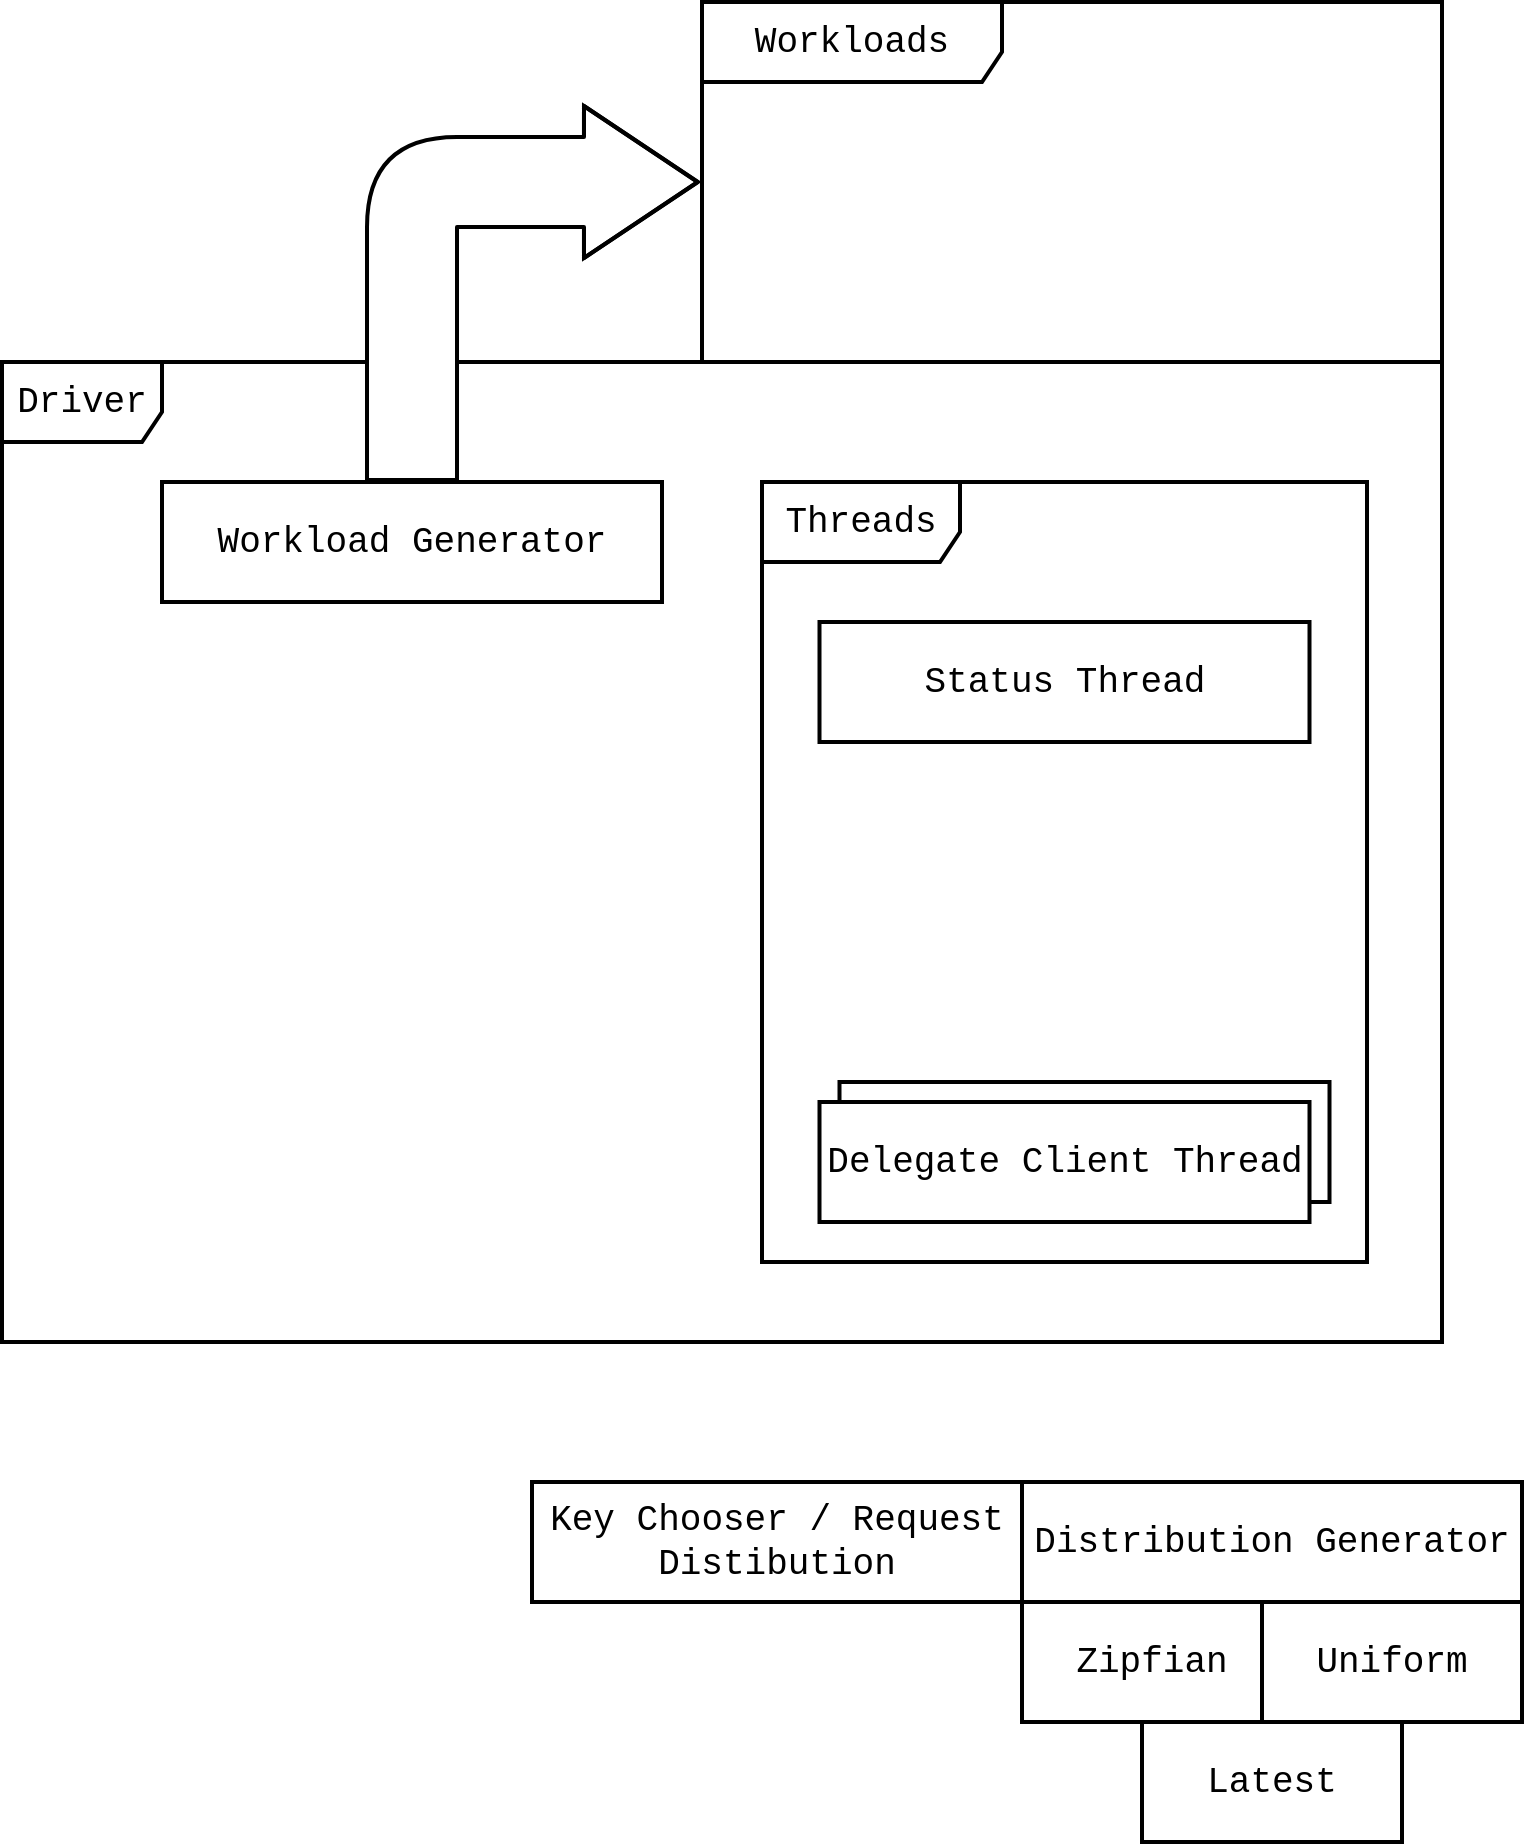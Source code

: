 <mxfile version="13.6.10" type="github">
  <diagram id="pOonJXKXdqX5Wi59BkSP" name="Page-1">
    <mxGraphModel dx="1422" dy="1903" grid="1" gridSize="10" guides="1" tooltips="1" connect="1" arrows="1" fold="1" page="1" pageScale="1" pageWidth="850" pageHeight="1100" math="0" shadow="0">
      <root>
        <mxCell id="0" />
        <mxCell id="1" parent="0" />
        <mxCell id="PL5TwtShoDvxXe4F9321-24" value="&lt;font style=&quot;font-size: 18px&quot;&gt;Workloads&lt;/font&gt;" style="shape=umlFrame;whiteSpace=wrap;html=1;strokeWidth=2;fontFamily=Courier New;width=150;height=40;" vertex="1" parent="1">
          <mxGeometry x="390" y="-10" width="370" height="180" as="geometry" />
        </mxCell>
        <mxCell id="PL5TwtShoDvxXe4F9321-1" value="&lt;font style=&quot;font-size: 18px&quot;&gt;Driver&lt;/font&gt;" style="shape=umlFrame;whiteSpace=wrap;html=1;strokeWidth=2;fontFamily=Courier New;width=80;height=40;" vertex="1" parent="1">
          <mxGeometry x="40" y="170" width="720" height="490" as="geometry" />
        </mxCell>
        <mxCell id="PL5TwtShoDvxXe4F9321-26" style="orthogonalLoop=1;jettySize=auto;html=1;exitX=0.5;exitY=0;exitDx=0;exitDy=0;entryX=-0.003;entryY=0.5;entryDx=0;entryDy=0;entryPerimeter=0;shadow=0;endArrow=block;endFill=1;strokeColor=#000000;strokeWidth=2;fillColor=#ffffff;fontFamily=Courier New;fontSize=18;edgeStyle=orthogonalEdgeStyle;curved=1;shape=flexArrow;width=44;endSize=18.3;endWidth=29;" edge="1" parent="1" source="PL5TwtShoDvxXe4F9321-3" target="PL5TwtShoDvxXe4F9321-24">
          <mxGeometry relative="1" as="geometry">
            <Array as="points">
              <mxPoint x="245" y="80" />
            </Array>
          </mxGeometry>
        </mxCell>
        <mxCell id="PL5TwtShoDvxXe4F9321-3" value="Workload Generator" style="rounded=0;whiteSpace=wrap;html=1;strokeWidth=2;fontFamily=Courier New;fontSize=18;" vertex="1" parent="1">
          <mxGeometry x="120" y="230" width="250" height="60" as="geometry" />
        </mxCell>
        <mxCell id="PL5TwtShoDvxXe4F9321-5" value="Key Chooser / Request Distibution" style="rounded=0;whiteSpace=wrap;html=1;strokeWidth=2;fontFamily=Courier New;fontSize=18;" vertex="1" parent="1">
          <mxGeometry x="305" y="730" width="245" height="60" as="geometry" />
        </mxCell>
        <mxCell id="PL5TwtShoDvxXe4F9321-6" value="Zipfian" style="rounded=0;whiteSpace=wrap;html=1;strokeWidth=2;fontFamily=Courier New;fontSize=18;" vertex="1" parent="1">
          <mxGeometry x="550" y="790" width="130" height="60" as="geometry" />
        </mxCell>
        <mxCell id="PL5TwtShoDvxXe4F9321-7" value="Uniform" style="rounded=0;whiteSpace=wrap;html=1;strokeWidth=2;fontFamily=Courier New;fontSize=18;" vertex="1" parent="1">
          <mxGeometry x="670" y="790" width="130" height="60" as="geometry" />
        </mxCell>
        <mxCell id="PL5TwtShoDvxXe4F9321-8" value="Latest" style="rounded=0;whiteSpace=wrap;html=1;strokeWidth=2;fontFamily=Courier New;fontSize=18;" vertex="1" parent="1">
          <mxGeometry x="610" y="850" width="130" height="60" as="geometry" />
        </mxCell>
        <mxCell id="PL5TwtShoDvxXe4F9321-9" value="Distribution Generator" style="rounded=0;whiteSpace=wrap;html=1;strokeWidth=2;fontFamily=Courier New;fontSize=18;" vertex="1" parent="1">
          <mxGeometry x="550" y="730" width="250" height="60" as="geometry" />
        </mxCell>
        <mxCell id="PL5TwtShoDvxXe4F9321-14" value="" style="group" vertex="1" connectable="0" parent="1">
          <mxGeometry x="420" y="230" width="302.5" height="390" as="geometry" />
        </mxCell>
        <mxCell id="PL5TwtShoDvxXe4F9321-10" value="Status Thread" style="rounded=0;whiteSpace=wrap;html=1;strokeWidth=2;fontFamily=Courier New;fontSize=18;" vertex="1" parent="PL5TwtShoDvxXe4F9321-14">
          <mxGeometry x="28.75" y="70" width="245" height="60" as="geometry" />
        </mxCell>
        <mxCell id="PL5TwtShoDvxXe4F9321-11" value="Delegate Client" style="rounded=0;whiteSpace=wrap;html=1;strokeWidth=2;fontFamily=Courier New;fontSize=18;" vertex="1" parent="PL5TwtShoDvxXe4F9321-14">
          <mxGeometry x="38.75" y="300" width="245" height="60" as="geometry" />
        </mxCell>
        <mxCell id="PL5TwtShoDvxXe4F9321-12" value="Delegate Client Thread" style="rounded=0;whiteSpace=wrap;html=1;strokeWidth=2;fontFamily=Courier New;fontSize=18;" vertex="1" parent="PL5TwtShoDvxXe4F9321-14">
          <mxGeometry x="28.75" y="310" width="245" height="60" as="geometry" />
        </mxCell>
        <mxCell id="PL5TwtShoDvxXe4F9321-13" value="&lt;font style=&quot;font-size: 18px&quot;&gt;Threads&lt;/font&gt;" style="shape=umlFrame;whiteSpace=wrap;html=1;strokeWidth=2;fontFamily=Courier New;width=99;height=40;" vertex="1" parent="PL5TwtShoDvxXe4F9321-14">
          <mxGeometry width="302.5" height="390" as="geometry" />
        </mxCell>
      </root>
    </mxGraphModel>
  </diagram>
</mxfile>
